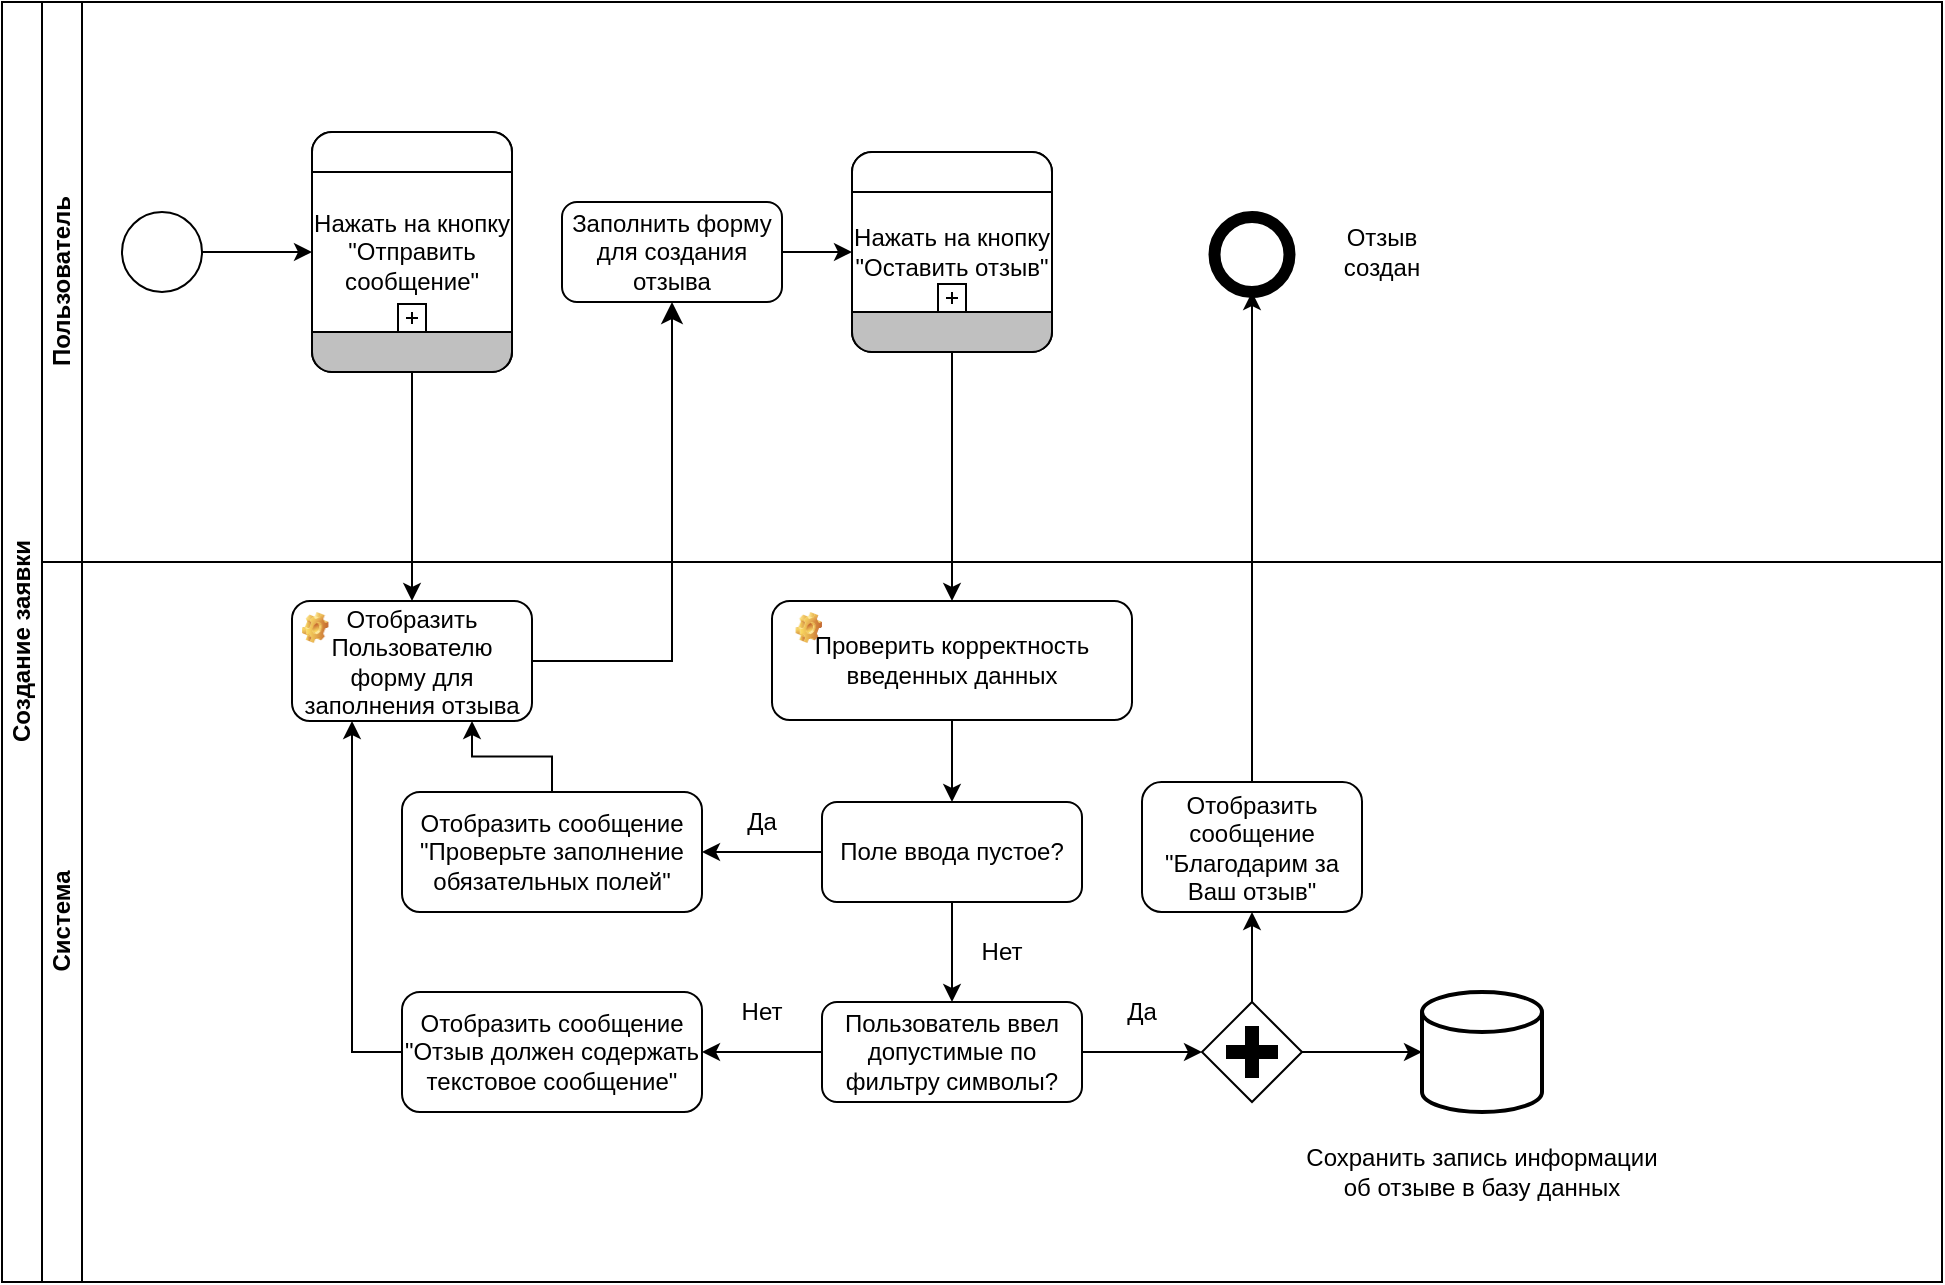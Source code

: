 <mxfile version="24.8.3">
  <diagram name="Страница — 1" id="IflniPAnc-2VBu9d5ubB">
    <mxGraphModel dx="794" dy="660" grid="1" gridSize="10" guides="1" tooltips="1" connect="1" arrows="1" fold="1" page="1" pageScale="1" pageWidth="1169" pageHeight="827" math="0" shadow="0">
      <root>
        <mxCell id="0" />
        <mxCell id="1" parent="0" />
        <mxCell id="_352U6r1tiJMxSs29HgW-1" value="Создание заявки" style="swimlane;html=1;childLayout=stackLayout;resizeParent=1;resizeParentMax=0;horizontal=0;startSize=20;horizontalStack=0;resizeHeight=1;resizeWidth=1;" parent="1" vertex="1">
          <mxGeometry x="120" y="120" width="970" height="640" as="geometry" />
        </mxCell>
        <mxCell id="_352U6r1tiJMxSs29HgW-2" value="Пользователь" style="swimlane;html=1;startSize=20;horizontal=0;" parent="_352U6r1tiJMxSs29HgW-1" vertex="1">
          <mxGeometry x="20" width="950" height="280" as="geometry" />
        </mxCell>
        <mxCell id="_352U6r1tiJMxSs29HgW-3" value="" style="ellipse;whiteSpace=wrap;html=1;aspect=fixed;" parent="_352U6r1tiJMxSs29HgW-2" vertex="1">
          <mxGeometry x="40" y="105" width="40" height="40" as="geometry" />
        </mxCell>
        <mxCell id="_352U6r1tiJMxSs29HgW-5" value="" style="endArrow=classic;html=1;rounded=0;exitX=1;exitY=0.5;exitDx=0;exitDy=0;entryX=0;entryY=0.5;entryDx=0;entryDy=0;" parent="_352U6r1tiJMxSs29HgW-2" source="_352U6r1tiJMxSs29HgW-3" target="_352U6r1tiJMxSs29HgW-46" edge="1">
          <mxGeometry width="50" height="50" relative="1" as="geometry">
            <mxPoint x="80" y="195" as="sourcePoint" />
            <mxPoint x="130" y="125" as="targetPoint" />
          </mxGeometry>
        </mxCell>
        <mxCell id="_352U6r1tiJMxSs29HgW-6" value="Заполнить форму для создания отзыва" style="rounded=1;whiteSpace=wrap;html=1;" parent="_352U6r1tiJMxSs29HgW-2" vertex="1">
          <mxGeometry x="260" y="100" width="110" height="50" as="geometry" />
        </mxCell>
        <mxCell id="_352U6r1tiJMxSs29HgW-7" value="" style="ellipse;whiteSpace=wrap;html=1;aspect=fixed;strokeWidth=6;" parent="_352U6r1tiJMxSs29HgW-2" vertex="1">
          <mxGeometry x="586.25" y="107.5" width="37.5" height="37.5" as="geometry" />
        </mxCell>
        <mxCell id="_352U6r1tiJMxSs29HgW-8" value="Отзыв создан" style="text;html=1;align=center;verticalAlign=middle;whiteSpace=wrap;rounded=0;" parent="_352U6r1tiJMxSs29HgW-2" vertex="1">
          <mxGeometry x="640" y="110" width="60" height="30" as="geometry" />
        </mxCell>
        <mxCell id="_352U6r1tiJMxSs29HgW-10" value="" style="endArrow=classic;html=1;rounded=0;exitX=1;exitY=0.5;exitDx=0;exitDy=0;entryX=0;entryY=0.5;entryDx=0;entryDy=0;" parent="_352U6r1tiJMxSs29HgW-2" source="_352U6r1tiJMxSs29HgW-6" target="_352U6r1tiJMxSs29HgW-50" edge="1">
          <mxGeometry width="50" height="50" relative="1" as="geometry">
            <mxPoint x="440" y="250" as="sourcePoint" />
            <mxPoint x="410" y="126.25" as="targetPoint" />
          </mxGeometry>
        </mxCell>
        <mxCell id="_352U6r1tiJMxSs29HgW-46" value="" style="rounded=1;whiteSpace=wrap;html=1;container=1;collapsible=0;absoluteArcSize=1;arcSize=20;childLayout=stackLayout;horizontal=1;horizontalStack=0;resizeParent=1;resizeParentMax=0;resizeLast=0;" parent="_352U6r1tiJMxSs29HgW-2" vertex="1">
          <mxGeometry x="135" y="65" width="100" height="120" as="geometry" />
        </mxCell>
        <mxCell id="_352U6r1tiJMxSs29HgW-47" value="" style="whiteSpace=wrap;connectable=0;html=1;shape=mxgraph.basic.rect;size=10;rectStyle=rounded;bottomRightStyle=square;bottomLeftStyle=square;part=1;" parent="_352U6r1tiJMxSs29HgW-46" vertex="1">
          <mxGeometry width="100" height="20" as="geometry" />
        </mxCell>
        <mxCell id="_352U6r1tiJMxSs29HgW-48" value="Нажать на кнопку &quot;Отправить сообщение&quot;" style="shape=mxgraph.bpmn.task;arcSize=0;taskMarker=abstract;part=1;isLoopSub=1;connectable=0;whiteSpace=wrap;html=1;" parent="_352U6r1tiJMxSs29HgW-46" vertex="1">
          <mxGeometry y="20" width="100" height="80" as="geometry" />
        </mxCell>
        <mxCell id="_352U6r1tiJMxSs29HgW-49" value="" style="whiteSpace=wrap;connectable=0;html=1;shape=mxgraph.basic.rect;size=10;rectStyle=rounded;topRightStyle=square;topLeftStyle=square;fillColor=#C0C0C0;part=1;" parent="_352U6r1tiJMxSs29HgW-46" vertex="1">
          <mxGeometry y="100" width="100" height="20" as="geometry" />
        </mxCell>
        <mxCell id="_352U6r1tiJMxSs29HgW-50" value="" style="rounded=1;whiteSpace=wrap;html=1;container=1;collapsible=0;absoluteArcSize=1;arcSize=20;childLayout=stackLayout;horizontal=1;horizontalStack=0;resizeParent=1;resizeParentMax=0;resizeLast=0;" parent="_352U6r1tiJMxSs29HgW-2" vertex="1">
          <mxGeometry x="405" y="75" width="100" height="100" as="geometry" />
        </mxCell>
        <mxCell id="_352U6r1tiJMxSs29HgW-51" value="" style="whiteSpace=wrap;connectable=0;html=1;shape=mxgraph.basic.rect;size=10;rectStyle=rounded;bottomRightStyle=square;bottomLeftStyle=square;part=1;" parent="_352U6r1tiJMxSs29HgW-50" vertex="1">
          <mxGeometry width="100" height="20" as="geometry" />
        </mxCell>
        <mxCell id="_352U6r1tiJMxSs29HgW-52" value="Нажать на кнопку &quot;Оставить отзыв&quot;" style="shape=mxgraph.bpmn.task;arcSize=0;taskMarker=abstract;part=1;isLoopSub=1;connectable=0;whiteSpace=wrap;html=1;" parent="_352U6r1tiJMxSs29HgW-50" vertex="1">
          <mxGeometry y="20" width="100" height="60" as="geometry" />
        </mxCell>
        <mxCell id="_352U6r1tiJMxSs29HgW-53" value="" style="whiteSpace=wrap;connectable=0;html=1;shape=mxgraph.basic.rect;size=10;rectStyle=rounded;topRightStyle=square;topLeftStyle=square;fillColor=#C0C0C0;part=1;" parent="_352U6r1tiJMxSs29HgW-50" vertex="1">
          <mxGeometry y="80" width="100" height="20" as="geometry" />
        </mxCell>
        <mxCell id="_352U6r1tiJMxSs29HgW-11" value="" style="endArrow=classic;html=1;rounded=0;exitX=0.5;exitY=1;exitDx=0;exitDy=0;entryX=0.5;entryY=0;entryDx=0;entryDy=0;" parent="_352U6r1tiJMxSs29HgW-1" source="_352U6r1tiJMxSs29HgW-46" target="_352U6r1tiJMxSs29HgW-14" edge="1">
          <mxGeometry width="50" height="50" relative="1" as="geometry">
            <mxPoint x="205" y="150" as="sourcePoint" />
            <mxPoint x="200" y="360" as="targetPoint" />
          </mxGeometry>
        </mxCell>
        <mxCell id="_352U6r1tiJMxSs29HgW-12" value="" style="edgeStyle=segmentEdgeStyle;endArrow=classic;html=1;curved=0;rounded=0;endSize=8;startSize=8;exitX=1;exitY=0.5;exitDx=0;exitDy=0;entryX=0.5;entryY=1;entryDx=0;entryDy=0;" parent="_352U6r1tiJMxSs29HgW-1" source="_352U6r1tiJMxSs29HgW-14" target="_352U6r1tiJMxSs29HgW-6" edge="1">
          <mxGeometry width="50" height="50" relative="1" as="geometry">
            <mxPoint x="350" y="360" as="sourcePoint" />
            <mxPoint x="400" y="310" as="targetPoint" />
          </mxGeometry>
        </mxCell>
        <mxCell id="_352U6r1tiJMxSs29HgW-13" value="Система" style="swimlane;html=1;startSize=20;horizontal=0;" parent="_352U6r1tiJMxSs29HgW-1" vertex="1">
          <mxGeometry x="20" y="280" width="950" height="360" as="geometry" />
        </mxCell>
        <mxCell id="_352U6r1tiJMxSs29HgW-14" value="Отобразить Пользователю форму для заполнения отзыва" style="rounded=1;whiteSpace=wrap;html=1;" parent="_352U6r1tiJMxSs29HgW-13" vertex="1">
          <mxGeometry x="125" y="19.5" width="120" height="60" as="geometry" />
        </mxCell>
        <mxCell id="_352U6r1tiJMxSs29HgW-15" value="" style="strokeWidth=2;html=1;shape=mxgraph.flowchart.database;whiteSpace=wrap;" parent="_352U6r1tiJMxSs29HgW-13" vertex="1">
          <mxGeometry x="690" y="215" width="60" height="60" as="geometry" />
        </mxCell>
        <mxCell id="_352U6r1tiJMxSs29HgW-16" value="" style="shape=image;html=1;verticalLabelPosition=bottom;verticalAlign=top;imageAspect=1;aspect=fixed;image=img/clipart/Gear_128x128.png" parent="_352U6r1tiJMxSs29HgW-13" vertex="1">
          <mxGeometry x="130" y="25" width="13.22" height="15.5" as="geometry" />
        </mxCell>
        <mxCell id="_352U6r1tiJMxSs29HgW-17" value="Сохранить запись информации об отзыве в базу данных" style="text;html=1;align=center;verticalAlign=middle;whiteSpace=wrap;rounded=0;" parent="_352U6r1tiJMxSs29HgW-13" vertex="1">
          <mxGeometry x="630" y="290" width="180" height="30" as="geometry" />
        </mxCell>
        <mxCell id="_352U6r1tiJMxSs29HgW-18" value="Поле ввода пустое?" style="rounded=1;whiteSpace=wrap;html=1;" parent="_352U6r1tiJMxSs29HgW-13" vertex="1">
          <mxGeometry x="390" y="120" width="130" height="50" as="geometry" />
        </mxCell>
        <mxCell id="_352U6r1tiJMxSs29HgW-20" value="Проверить корректность введенных данных" style="rounded=1;whiteSpace=wrap;html=1;" parent="_352U6r1tiJMxSs29HgW-13" vertex="1">
          <mxGeometry x="365" y="19.5" width="180" height="59.5" as="geometry" />
        </mxCell>
        <mxCell id="_352U6r1tiJMxSs29HgW-21" value="" style="shape=image;html=1;verticalLabelPosition=bottom;verticalAlign=top;imageAspect=1;aspect=fixed;image=img/clipart/Gear_128x128.png" parent="_352U6r1tiJMxSs29HgW-13" vertex="1">
          <mxGeometry x="376.78" y="25" width="13.22" height="15.5" as="geometry" />
        </mxCell>
        <mxCell id="_352U6r1tiJMxSs29HgW-22" value="" style="endArrow=classic;html=1;rounded=0;exitX=0.5;exitY=1;exitDx=0;exitDy=0;" parent="_352U6r1tiJMxSs29HgW-13" source="_352U6r1tiJMxSs29HgW-20" target="_352U6r1tiJMxSs29HgW-18" edge="1">
          <mxGeometry width="50" height="50" relative="1" as="geometry">
            <mxPoint x="540" y="115" as="sourcePoint" />
            <mxPoint x="590" y="65" as="targetPoint" />
          </mxGeometry>
        </mxCell>
        <mxCell id="_352U6r1tiJMxSs29HgW-23" value="Нет" style="text;html=1;align=center;verticalAlign=middle;whiteSpace=wrap;rounded=0;" parent="_352U6r1tiJMxSs29HgW-13" vertex="1">
          <mxGeometry x="450" y="180" width="60" height="30" as="geometry" />
        </mxCell>
        <mxCell id="_352U6r1tiJMxSs29HgW-27" value="Нет" style="text;html=1;align=center;verticalAlign=middle;whiteSpace=wrap;rounded=0;" parent="_352U6r1tiJMxSs29HgW-13" vertex="1">
          <mxGeometry x="330" y="210" width="60" height="30" as="geometry" />
        </mxCell>
        <mxCell id="_352U6r1tiJMxSs29HgW-28" value="Да" style="text;html=1;align=center;verticalAlign=middle;whiteSpace=wrap;rounded=0;" parent="_352U6r1tiJMxSs29HgW-13" vertex="1">
          <mxGeometry x="520" y="210" width="60" height="30" as="geometry" />
        </mxCell>
        <mxCell id="_352U6r1tiJMxSs29HgW-29" value="" style="points=[[0.25,0.25,0],[0.5,0,0],[0.75,0.25,0],[1,0.5,0],[0.75,0.75,0],[0.5,1,0],[0.25,0.75,0],[0,0.5,0]];shape=mxgraph.bpmn.gateway2;html=1;verticalLabelPosition=bottom;labelBackgroundColor=#ffffff;verticalAlign=top;align=center;perimeter=rhombusPerimeter;outlineConnect=0;outline=none;symbol=none;gwType=parallel;" parent="_352U6r1tiJMxSs29HgW-13" vertex="1">
          <mxGeometry x="580" y="220" width="50" height="50" as="geometry" />
        </mxCell>
        <mxCell id="_352U6r1tiJMxSs29HgW-30" value="" style="endArrow=classic;html=1;rounded=0;exitX=1;exitY=0.5;exitDx=0;exitDy=0;entryX=0;entryY=0.5;entryDx=0;entryDy=0;entryPerimeter=0;" parent="_352U6r1tiJMxSs29HgW-13" target="_352U6r1tiJMxSs29HgW-29" edge="1">
          <mxGeometry width="50" height="50" relative="1" as="geometry">
            <mxPoint x="520" y="245" as="sourcePoint" />
            <mxPoint x="660" y="20" as="targetPoint" />
          </mxGeometry>
        </mxCell>
        <mxCell id="_352U6r1tiJMxSs29HgW-31" value="" style="endArrow=classic;html=1;rounded=0;exitX=1;exitY=0.5;exitDx=0;exitDy=0;entryX=0;entryY=0.5;entryDx=0;entryDy=0;entryPerimeter=0;exitPerimeter=0;" parent="_352U6r1tiJMxSs29HgW-13" source="_352U6r1tiJMxSs29HgW-29" target="_352U6r1tiJMxSs29HgW-15" edge="1">
          <mxGeometry width="50" height="50" relative="1" as="geometry">
            <mxPoint x="715" y="-130" as="sourcePoint" />
            <mxPoint x="690" y="-90" as="targetPoint" />
          </mxGeometry>
        </mxCell>
        <mxCell id="_352U6r1tiJMxSs29HgW-32" value="Отобразить сообщение &quot;Благодарим за Ваш отзыв&quot;" style="rounded=1;whiteSpace=wrap;html=1;" parent="_352U6r1tiJMxSs29HgW-13" vertex="1">
          <mxGeometry x="550" y="110" width="110" height="65" as="geometry" />
        </mxCell>
        <mxCell id="_352U6r1tiJMxSs29HgW-33" value="" style="endArrow=classic;html=1;rounded=0;exitX=0.5;exitY=0;exitDx=0;exitDy=0;exitPerimeter=0;entryX=0.5;entryY=1;entryDx=0;entryDy=0;" parent="_352U6r1tiJMxSs29HgW-13" source="_352U6r1tiJMxSs29HgW-29" target="_352U6r1tiJMxSs29HgW-32" edge="1">
          <mxGeometry width="50" height="50" relative="1" as="geometry">
            <mxPoint x="610" y="70" as="sourcePoint" />
            <mxPoint x="660" y="20" as="targetPoint" />
          </mxGeometry>
        </mxCell>
        <mxCell id="_352U6r1tiJMxSs29HgW-34" value="Отобразить сообщение &quot;Проверьте заполнение обязательных полей&quot;" style="rounded=1;whiteSpace=wrap;html=1;" parent="_352U6r1tiJMxSs29HgW-13" vertex="1">
          <mxGeometry x="180" y="115" width="150" height="60" as="geometry" />
        </mxCell>
        <mxCell id="_352U6r1tiJMxSs29HgW-35" value="" style="endArrow=classic;html=1;rounded=0;entryX=1;entryY=0.5;entryDx=0;entryDy=0;exitX=0;exitY=0.5;exitDx=0;exitDy=0;" parent="_352U6r1tiJMxSs29HgW-13" source="_352U6r1tiJMxSs29HgW-18" target="_352U6r1tiJMxSs29HgW-34" edge="1">
          <mxGeometry width="50" height="50" relative="1" as="geometry">
            <mxPoint x="245" y="265" as="sourcePoint" />
            <mxPoint x="295" y="215" as="targetPoint" />
          </mxGeometry>
        </mxCell>
        <mxCell id="_352U6r1tiJMxSs29HgW-39" value="Пользователь ввел допустимые по фильтру символы?" style="rounded=1;whiteSpace=wrap;html=1;" parent="_352U6r1tiJMxSs29HgW-13" vertex="1">
          <mxGeometry x="390" y="220" width="130" height="50" as="geometry" />
        </mxCell>
        <mxCell id="_352U6r1tiJMxSs29HgW-41" value="" style="endArrow=classic;html=1;rounded=0;entryX=0.5;entryY=0;entryDx=0;entryDy=0;exitX=0.5;exitY=1;exitDx=0;exitDy=0;" parent="_352U6r1tiJMxSs29HgW-13" source="_352U6r1tiJMxSs29HgW-18" target="_352U6r1tiJMxSs29HgW-39" edge="1">
          <mxGeometry width="50" height="50" relative="1" as="geometry">
            <mxPoint x="290" y="310" as="sourcePoint" />
            <mxPoint x="340" y="260" as="targetPoint" />
          </mxGeometry>
        </mxCell>
        <mxCell id="_352U6r1tiJMxSs29HgW-42" value="Да" style="text;html=1;align=center;verticalAlign=middle;whiteSpace=wrap;rounded=0;" parent="_352U6r1tiJMxSs29HgW-13" vertex="1">
          <mxGeometry x="330" y="115" width="60" height="30" as="geometry" />
        </mxCell>
        <mxCell id="_352U6r1tiJMxSs29HgW-43" value="Отобразить сообщение &quot;Отзыв должен содержать текстовое сообщение&quot;" style="rounded=1;whiteSpace=wrap;html=1;" parent="_352U6r1tiJMxSs29HgW-13" vertex="1">
          <mxGeometry x="180" y="215" width="150" height="60" as="geometry" />
        </mxCell>
        <mxCell id="_352U6r1tiJMxSs29HgW-44" value="" style="endArrow=classic;html=1;rounded=0;entryX=1;entryY=0.5;entryDx=0;entryDy=0;exitX=0;exitY=0.5;exitDx=0;exitDy=0;" parent="_352U6r1tiJMxSs29HgW-13" source="_352U6r1tiJMxSs29HgW-39" target="_352U6r1tiJMxSs29HgW-43" edge="1">
          <mxGeometry width="50" height="50" relative="1" as="geometry">
            <mxPoint x="376.78" y="350" as="sourcePoint" />
            <mxPoint x="426.78" y="300" as="targetPoint" />
          </mxGeometry>
        </mxCell>
        <mxCell id="_352U6r1tiJMxSs29HgW-40" value="" style="endArrow=classic;html=1;rounded=0;entryX=0.25;entryY=1;entryDx=0;entryDy=0;exitX=0;exitY=0.5;exitDx=0;exitDy=0;edgeStyle=orthogonalEdgeStyle;" parent="_352U6r1tiJMxSs29HgW-13" source="_352U6r1tiJMxSs29HgW-43" target="_352U6r1tiJMxSs29HgW-14" edge="1">
          <mxGeometry width="50" height="50" relative="1" as="geometry">
            <mxPoint x="75" y="240" as="sourcePoint" />
            <mxPoint x="125" y="190" as="targetPoint" />
          </mxGeometry>
        </mxCell>
        <mxCell id="_352U6r1tiJMxSs29HgW-45" value="" style="endArrow=classic;html=1;rounded=0;entryX=0.75;entryY=1;entryDx=0;entryDy=0;exitX=0.5;exitY=0;exitDx=0;exitDy=0;edgeStyle=orthogonalEdgeStyle;" parent="_352U6r1tiJMxSs29HgW-13" source="_352U6r1tiJMxSs29HgW-34" target="_352U6r1tiJMxSs29HgW-14" edge="1">
          <mxGeometry width="50" height="50" relative="1" as="geometry">
            <mxPoint x="280" y="90.5" as="sourcePoint" />
            <mxPoint x="330" y="40.5" as="targetPoint" />
          </mxGeometry>
        </mxCell>
        <mxCell id="_352U6r1tiJMxSs29HgW-37" value="" style="endArrow=classic;html=1;rounded=0;exitX=0.5;exitY=1;exitDx=0;exitDy=0;entryX=0.5;entryY=0;entryDx=0;entryDy=0;" parent="_352U6r1tiJMxSs29HgW-1" source="_352U6r1tiJMxSs29HgW-50" target="_352U6r1tiJMxSs29HgW-20" edge="1">
          <mxGeometry width="50" height="50" relative="1" as="geometry">
            <mxPoint x="485" y="151.25" as="sourcePoint" />
            <mxPoint x="560" y="200" as="targetPoint" />
          </mxGeometry>
        </mxCell>
        <mxCell id="_352U6r1tiJMxSs29HgW-38" value="" style="endArrow=classic;html=1;rounded=0;exitX=0.5;exitY=0;exitDx=0;exitDy=0;entryX=0.5;entryY=1;entryDx=0;entryDy=0;" parent="_352U6r1tiJMxSs29HgW-1" source="_352U6r1tiJMxSs29HgW-32" target="_352U6r1tiJMxSs29HgW-7" edge="1">
          <mxGeometry width="50" height="50" relative="1" as="geometry">
            <mxPoint x="630" y="350" as="sourcePoint" />
            <mxPoint x="680" y="300" as="targetPoint" />
          </mxGeometry>
        </mxCell>
      </root>
    </mxGraphModel>
  </diagram>
</mxfile>
